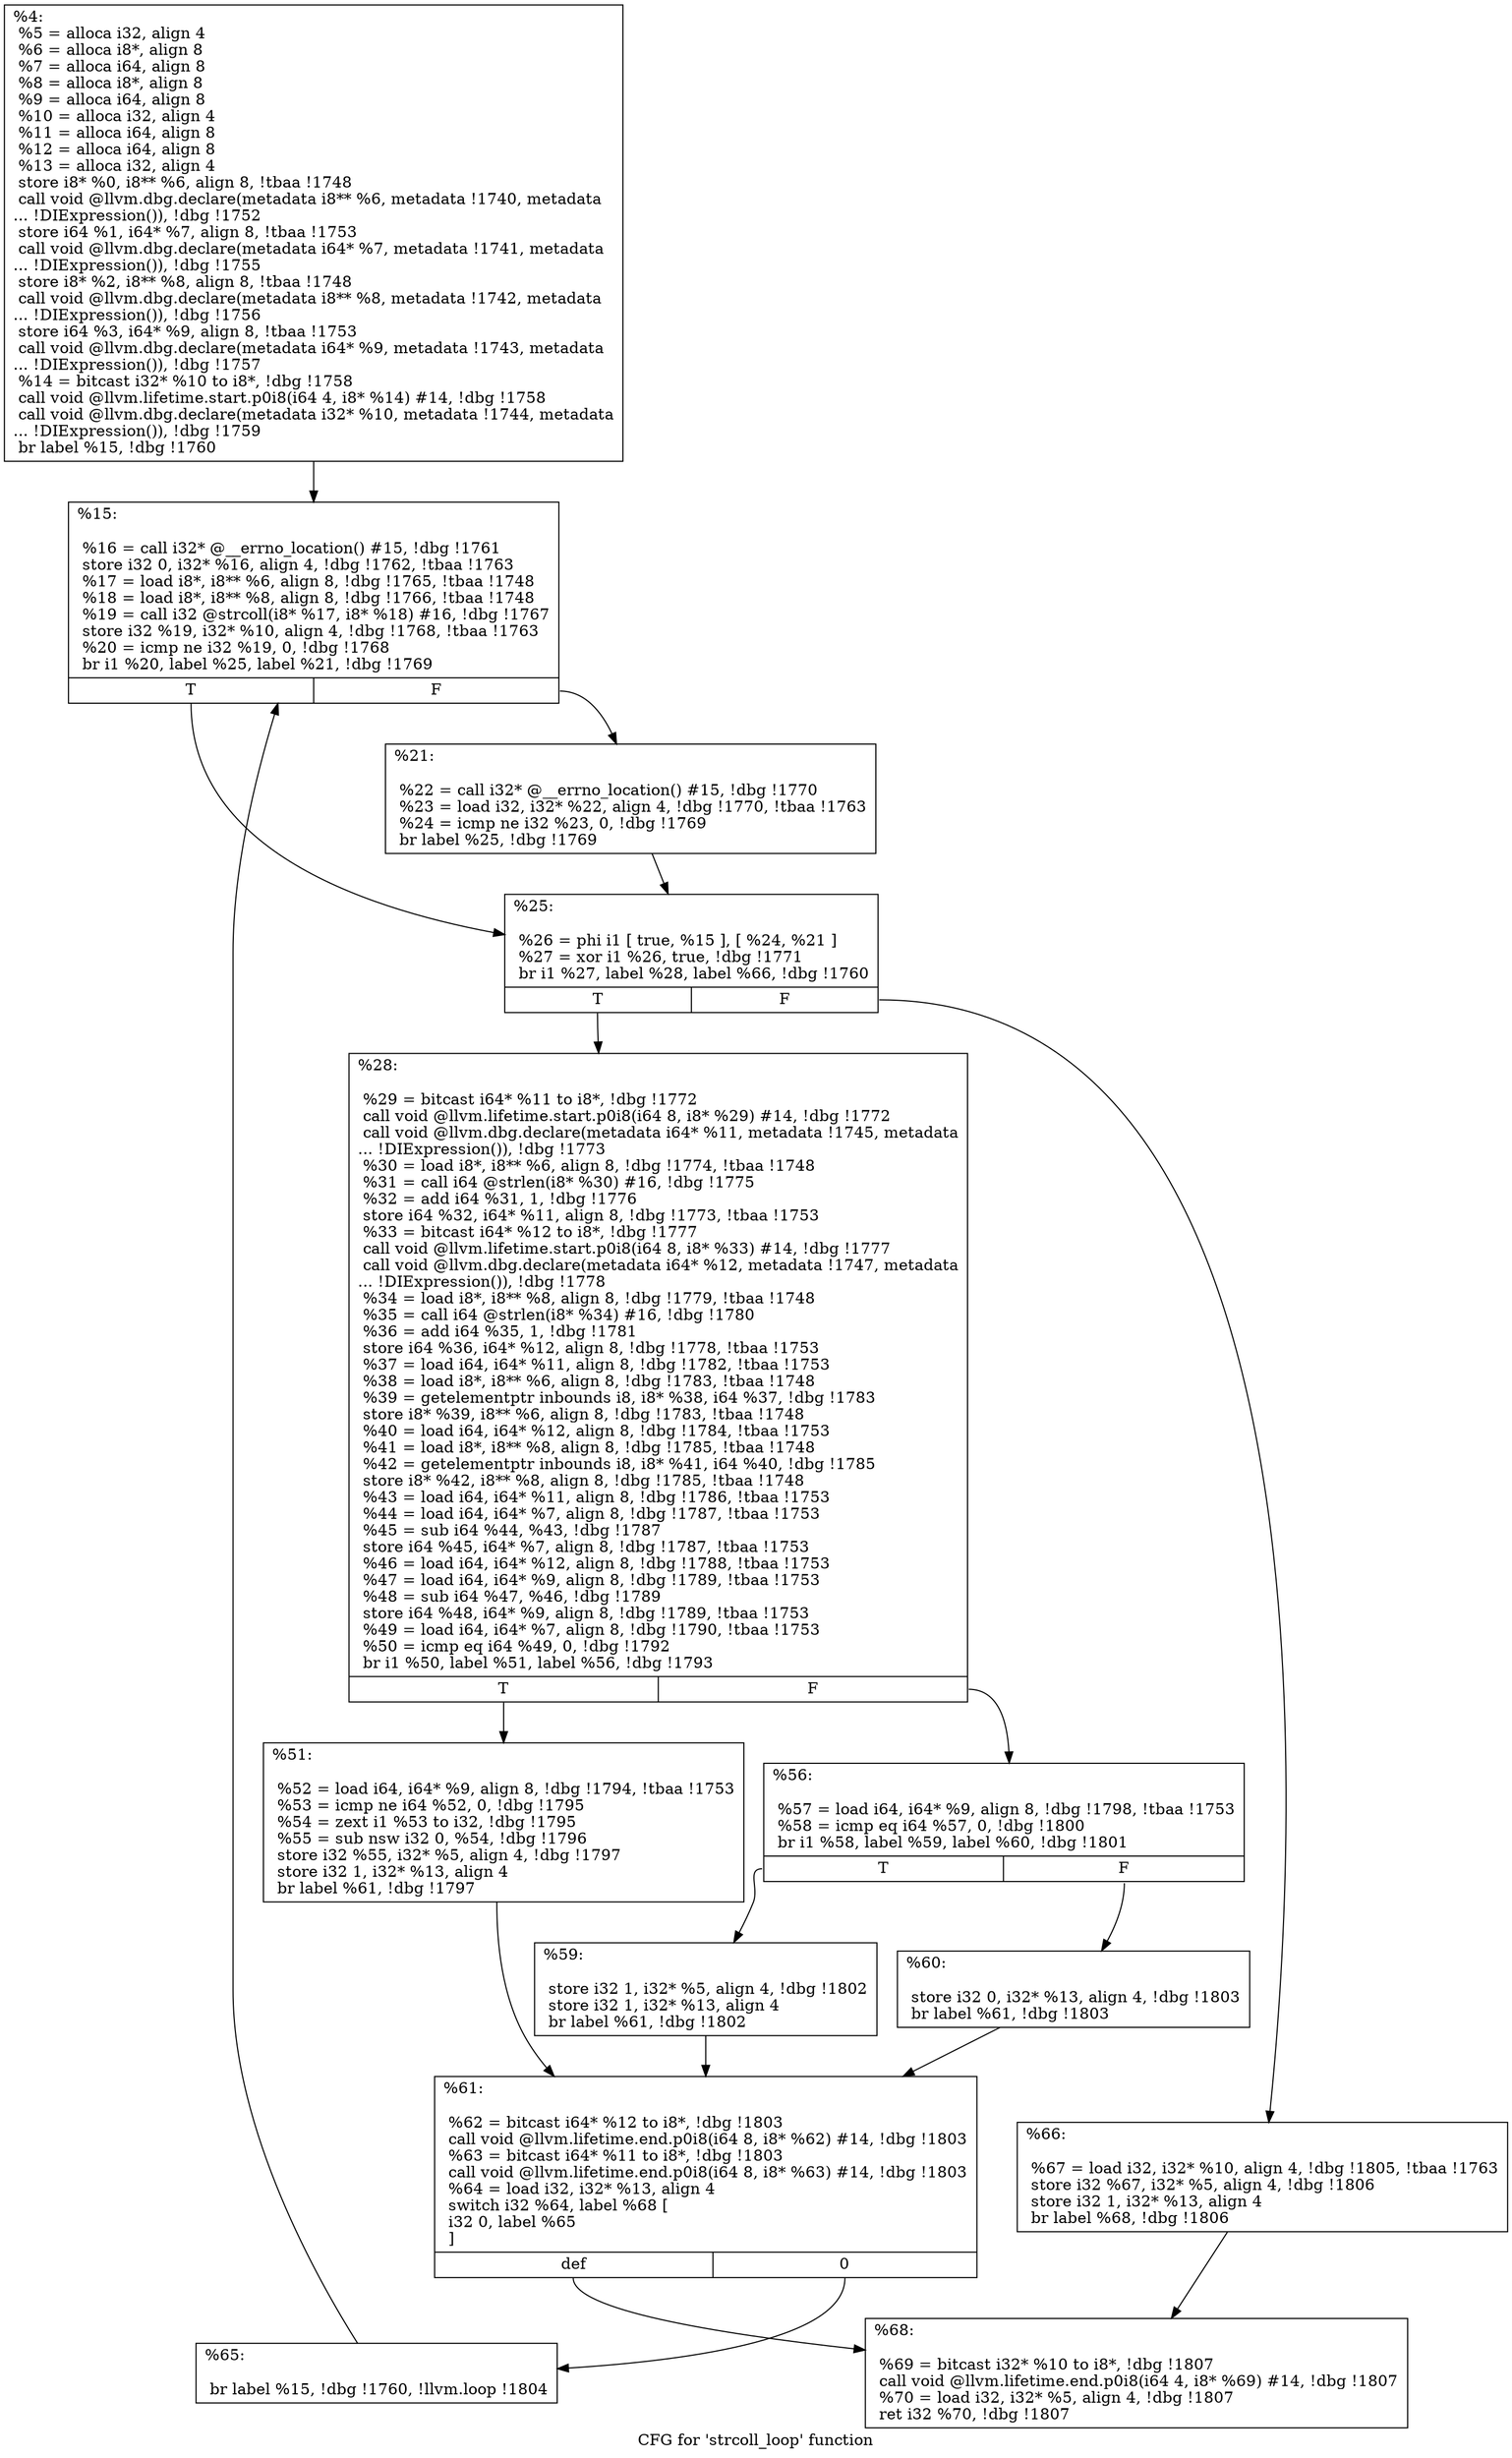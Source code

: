 digraph "CFG for 'strcoll_loop' function" {
	label="CFG for 'strcoll_loop' function";

	Node0x23860a0 [shape=record,label="{%4:\l  %5 = alloca i32, align 4\l  %6 = alloca i8*, align 8\l  %7 = alloca i64, align 8\l  %8 = alloca i8*, align 8\l  %9 = alloca i64, align 8\l  %10 = alloca i32, align 4\l  %11 = alloca i64, align 8\l  %12 = alloca i64, align 8\l  %13 = alloca i32, align 4\l  store i8* %0, i8** %6, align 8, !tbaa !1748\l  call void @llvm.dbg.declare(metadata i8** %6, metadata !1740, metadata\l... !DIExpression()), !dbg !1752\l  store i64 %1, i64* %7, align 8, !tbaa !1753\l  call void @llvm.dbg.declare(metadata i64* %7, metadata !1741, metadata\l... !DIExpression()), !dbg !1755\l  store i8* %2, i8** %8, align 8, !tbaa !1748\l  call void @llvm.dbg.declare(metadata i8** %8, metadata !1742, metadata\l... !DIExpression()), !dbg !1756\l  store i64 %3, i64* %9, align 8, !tbaa !1753\l  call void @llvm.dbg.declare(metadata i64* %9, metadata !1743, metadata\l... !DIExpression()), !dbg !1757\l  %14 = bitcast i32* %10 to i8*, !dbg !1758\l  call void @llvm.lifetime.start.p0i8(i64 4, i8* %14) #14, !dbg !1758\l  call void @llvm.dbg.declare(metadata i32* %10, metadata !1744, metadata\l... !DIExpression()), !dbg !1759\l  br label %15, !dbg !1760\l}"];
	Node0x23860a0 -> Node0x2389bb0;
	Node0x2389bb0 [shape=record,label="{%15:\l\l  %16 = call i32* @__errno_location() #15, !dbg !1761\l  store i32 0, i32* %16, align 4, !dbg !1762, !tbaa !1763\l  %17 = load i8*, i8** %6, align 8, !dbg !1765, !tbaa !1748\l  %18 = load i8*, i8** %8, align 8, !dbg !1766, !tbaa !1748\l  %19 = call i32 @strcoll(i8* %17, i8* %18) #16, !dbg !1767\l  store i32 %19, i32* %10, align 4, !dbg !1768, !tbaa !1763\l  %20 = icmp ne i32 %19, 0, !dbg !1768\l  br i1 %20, label %25, label %21, !dbg !1769\l|{<s0>T|<s1>F}}"];
	Node0x2389bb0:s0 -> Node0x2389c50;
	Node0x2389bb0:s1 -> Node0x2389c00;
	Node0x2389c00 [shape=record,label="{%21:\l\l  %22 = call i32* @__errno_location() #15, !dbg !1770\l  %23 = load i32, i32* %22, align 4, !dbg !1770, !tbaa !1763\l  %24 = icmp ne i32 %23, 0, !dbg !1769\l  br label %25, !dbg !1769\l}"];
	Node0x2389c00 -> Node0x2389c50;
	Node0x2389c50 [shape=record,label="{%25:\l\l  %26 = phi i1 [ true, %15 ], [ %24, %21 ]\l  %27 = xor i1 %26, true, !dbg !1771\l  br i1 %27, label %28, label %66, !dbg !1760\l|{<s0>T|<s1>F}}"];
	Node0x2389c50:s0 -> Node0x2389ca0;
	Node0x2389c50:s1 -> Node0x2389ed0;
	Node0x2389ca0 [shape=record,label="{%28:\l\l  %29 = bitcast i64* %11 to i8*, !dbg !1772\l  call void @llvm.lifetime.start.p0i8(i64 8, i8* %29) #14, !dbg !1772\l  call void @llvm.dbg.declare(metadata i64* %11, metadata !1745, metadata\l... !DIExpression()), !dbg !1773\l  %30 = load i8*, i8** %6, align 8, !dbg !1774, !tbaa !1748\l  %31 = call i64 @strlen(i8* %30) #16, !dbg !1775\l  %32 = add i64 %31, 1, !dbg !1776\l  store i64 %32, i64* %11, align 8, !dbg !1773, !tbaa !1753\l  %33 = bitcast i64* %12 to i8*, !dbg !1777\l  call void @llvm.lifetime.start.p0i8(i64 8, i8* %33) #14, !dbg !1777\l  call void @llvm.dbg.declare(metadata i64* %12, metadata !1747, metadata\l... !DIExpression()), !dbg !1778\l  %34 = load i8*, i8** %8, align 8, !dbg !1779, !tbaa !1748\l  %35 = call i64 @strlen(i8* %34) #16, !dbg !1780\l  %36 = add i64 %35, 1, !dbg !1781\l  store i64 %36, i64* %12, align 8, !dbg !1778, !tbaa !1753\l  %37 = load i64, i64* %11, align 8, !dbg !1782, !tbaa !1753\l  %38 = load i8*, i8** %6, align 8, !dbg !1783, !tbaa !1748\l  %39 = getelementptr inbounds i8, i8* %38, i64 %37, !dbg !1783\l  store i8* %39, i8** %6, align 8, !dbg !1783, !tbaa !1748\l  %40 = load i64, i64* %12, align 8, !dbg !1784, !tbaa !1753\l  %41 = load i8*, i8** %8, align 8, !dbg !1785, !tbaa !1748\l  %42 = getelementptr inbounds i8, i8* %41, i64 %40, !dbg !1785\l  store i8* %42, i8** %8, align 8, !dbg !1785, !tbaa !1748\l  %43 = load i64, i64* %11, align 8, !dbg !1786, !tbaa !1753\l  %44 = load i64, i64* %7, align 8, !dbg !1787, !tbaa !1753\l  %45 = sub i64 %44, %43, !dbg !1787\l  store i64 %45, i64* %7, align 8, !dbg !1787, !tbaa !1753\l  %46 = load i64, i64* %12, align 8, !dbg !1788, !tbaa !1753\l  %47 = load i64, i64* %9, align 8, !dbg !1789, !tbaa !1753\l  %48 = sub i64 %47, %46, !dbg !1789\l  store i64 %48, i64* %9, align 8, !dbg !1789, !tbaa !1753\l  %49 = load i64, i64* %7, align 8, !dbg !1790, !tbaa !1753\l  %50 = icmp eq i64 %49, 0, !dbg !1792\l  br i1 %50, label %51, label %56, !dbg !1793\l|{<s0>T|<s1>F}}"];
	Node0x2389ca0:s0 -> Node0x2389cf0;
	Node0x2389ca0:s1 -> Node0x2389d40;
	Node0x2389cf0 [shape=record,label="{%51:\l\l  %52 = load i64, i64* %9, align 8, !dbg !1794, !tbaa !1753\l  %53 = icmp ne i64 %52, 0, !dbg !1795\l  %54 = zext i1 %53 to i32, !dbg !1795\l  %55 = sub nsw i32 0, %54, !dbg !1796\l  store i32 %55, i32* %5, align 4, !dbg !1797\l  store i32 1, i32* %13, align 4\l  br label %61, !dbg !1797\l}"];
	Node0x2389cf0 -> Node0x2389e30;
	Node0x2389d40 [shape=record,label="{%56:\l\l  %57 = load i64, i64* %9, align 8, !dbg !1798, !tbaa !1753\l  %58 = icmp eq i64 %57, 0, !dbg !1800\l  br i1 %58, label %59, label %60, !dbg !1801\l|{<s0>T|<s1>F}}"];
	Node0x2389d40:s0 -> Node0x2389d90;
	Node0x2389d40:s1 -> Node0x2389de0;
	Node0x2389d90 [shape=record,label="{%59:\l\l  store i32 1, i32* %5, align 4, !dbg !1802\l  store i32 1, i32* %13, align 4\l  br label %61, !dbg !1802\l}"];
	Node0x2389d90 -> Node0x2389e30;
	Node0x2389de0 [shape=record,label="{%60:\l\l  store i32 0, i32* %13, align 4, !dbg !1803\l  br label %61, !dbg !1803\l}"];
	Node0x2389de0 -> Node0x2389e30;
	Node0x2389e30 [shape=record,label="{%61:\l\l  %62 = bitcast i64* %12 to i8*, !dbg !1803\l  call void @llvm.lifetime.end.p0i8(i64 8, i8* %62) #14, !dbg !1803\l  %63 = bitcast i64* %11 to i8*, !dbg !1803\l  call void @llvm.lifetime.end.p0i8(i64 8, i8* %63) #14, !dbg !1803\l  %64 = load i32, i32* %13, align 4\l  switch i32 %64, label %68 [\l    i32 0, label %65\l  ]\l|{<s0>def|<s1>0}}"];
	Node0x2389e30:s0 -> Node0x2389f20;
	Node0x2389e30:s1 -> Node0x2389e80;
	Node0x2389e80 [shape=record,label="{%65:\l\l  br label %15, !dbg !1760, !llvm.loop !1804\l}"];
	Node0x2389e80 -> Node0x2389bb0;
	Node0x2389ed0 [shape=record,label="{%66:\l\l  %67 = load i32, i32* %10, align 4, !dbg !1805, !tbaa !1763\l  store i32 %67, i32* %5, align 4, !dbg !1806\l  store i32 1, i32* %13, align 4\l  br label %68, !dbg !1806\l}"];
	Node0x2389ed0 -> Node0x2389f20;
	Node0x2389f20 [shape=record,label="{%68:\l\l  %69 = bitcast i32* %10 to i8*, !dbg !1807\l  call void @llvm.lifetime.end.p0i8(i64 4, i8* %69) #14, !dbg !1807\l  %70 = load i32, i32* %5, align 4, !dbg !1807\l  ret i32 %70, !dbg !1807\l}"];
}
